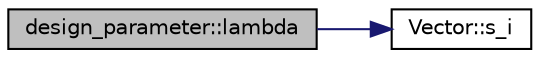 digraph "design_parameter::lambda"
{
  edge [fontname="Helvetica",fontsize="10",labelfontname="Helvetica",labelfontsize="10"];
  node [fontname="Helvetica",fontsize="10",shape=record];
  rankdir="LR";
  Node1332 [label="design_parameter::lambda",height=0.2,width=0.4,color="black", fillcolor="grey75", style="filled", fontcolor="black"];
  Node1332 -> Node1333 [color="midnightblue",fontsize="10",style="solid",fontname="Helvetica"];
  Node1333 [label="Vector::s_i",height=0.2,width=0.4,color="black", fillcolor="white", style="filled",URL="$d5/db2/class_vector.html#a1c4fe1752523df8119f70dd550244871"];
}

